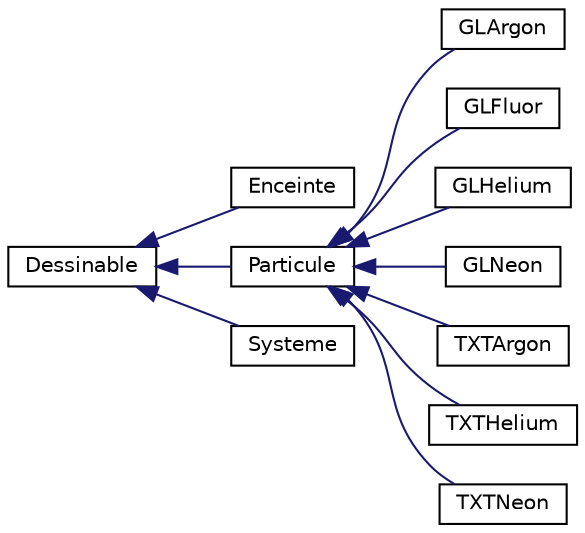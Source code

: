 digraph "Graphe hiérarchique des classes"
{
  edge [fontname="Helvetica",fontsize="10",labelfontname="Helvetica",labelfontsize="10"];
  node [fontname="Helvetica",fontsize="10",shape=record];
  rankdir="LR";
  Node1 [label="Dessinable",height=0.2,width=0.4,color="black", fillcolor="white", style="filled",URL="$class_dessinable.html"];
  Node1 -> Node2 [dir="back",color="midnightblue",fontsize="10",style="solid",fontname="Helvetica"];
  Node2 [label="Enceinte",height=0.2,width=0.4,color="black", fillcolor="white", style="filled",URL="$class_enceinte.html"];
  Node1 -> Node3 [dir="back",color="midnightblue",fontsize="10",style="solid",fontname="Helvetica"];
  Node3 [label="Particule",height=0.2,width=0.4,color="black", fillcolor="white", style="filled",URL="$class_particule.html"];
  Node3 -> Node4 [dir="back",color="midnightblue",fontsize="10",style="solid",fontname="Helvetica"];
  Node4 [label="GLArgon",height=0.2,width=0.4,color="black", fillcolor="white", style="filled",URL="$class_g_l_argon.html"];
  Node3 -> Node5 [dir="back",color="midnightblue",fontsize="10",style="solid",fontname="Helvetica"];
  Node5 [label="GLFluor",height=0.2,width=0.4,color="black", fillcolor="white", style="filled",URL="$class_g_l_fluor.html"];
  Node3 -> Node6 [dir="back",color="midnightblue",fontsize="10",style="solid",fontname="Helvetica"];
  Node6 [label="GLHelium",height=0.2,width=0.4,color="black", fillcolor="white", style="filled",URL="$class_g_l_helium.html"];
  Node3 -> Node7 [dir="back",color="midnightblue",fontsize="10",style="solid",fontname="Helvetica"];
  Node7 [label="GLNeon",height=0.2,width=0.4,color="black", fillcolor="white", style="filled",URL="$class_g_l_neon.html"];
  Node3 -> Node8 [dir="back",color="midnightblue",fontsize="10",style="solid",fontname="Helvetica"];
  Node8 [label="TXTArgon",height=0.2,width=0.4,color="black", fillcolor="white", style="filled",URL="$class_t_x_t_argon.html"];
  Node3 -> Node9 [dir="back",color="midnightblue",fontsize="10",style="solid",fontname="Helvetica"];
  Node9 [label="TXTHelium",height=0.2,width=0.4,color="black", fillcolor="white", style="filled",URL="$class_t_x_t_helium.html"];
  Node3 -> Node10 [dir="back",color="midnightblue",fontsize="10",style="solid",fontname="Helvetica"];
  Node10 [label="TXTNeon",height=0.2,width=0.4,color="black", fillcolor="white", style="filled",URL="$class_t_x_t_neon.html"];
  Node1 -> Node11 [dir="back",color="midnightblue",fontsize="10",style="solid",fontname="Helvetica"];
  Node11 [label="Systeme",height=0.2,width=0.4,color="black", fillcolor="white", style="filled",URL="$class_systeme.html"];
}
